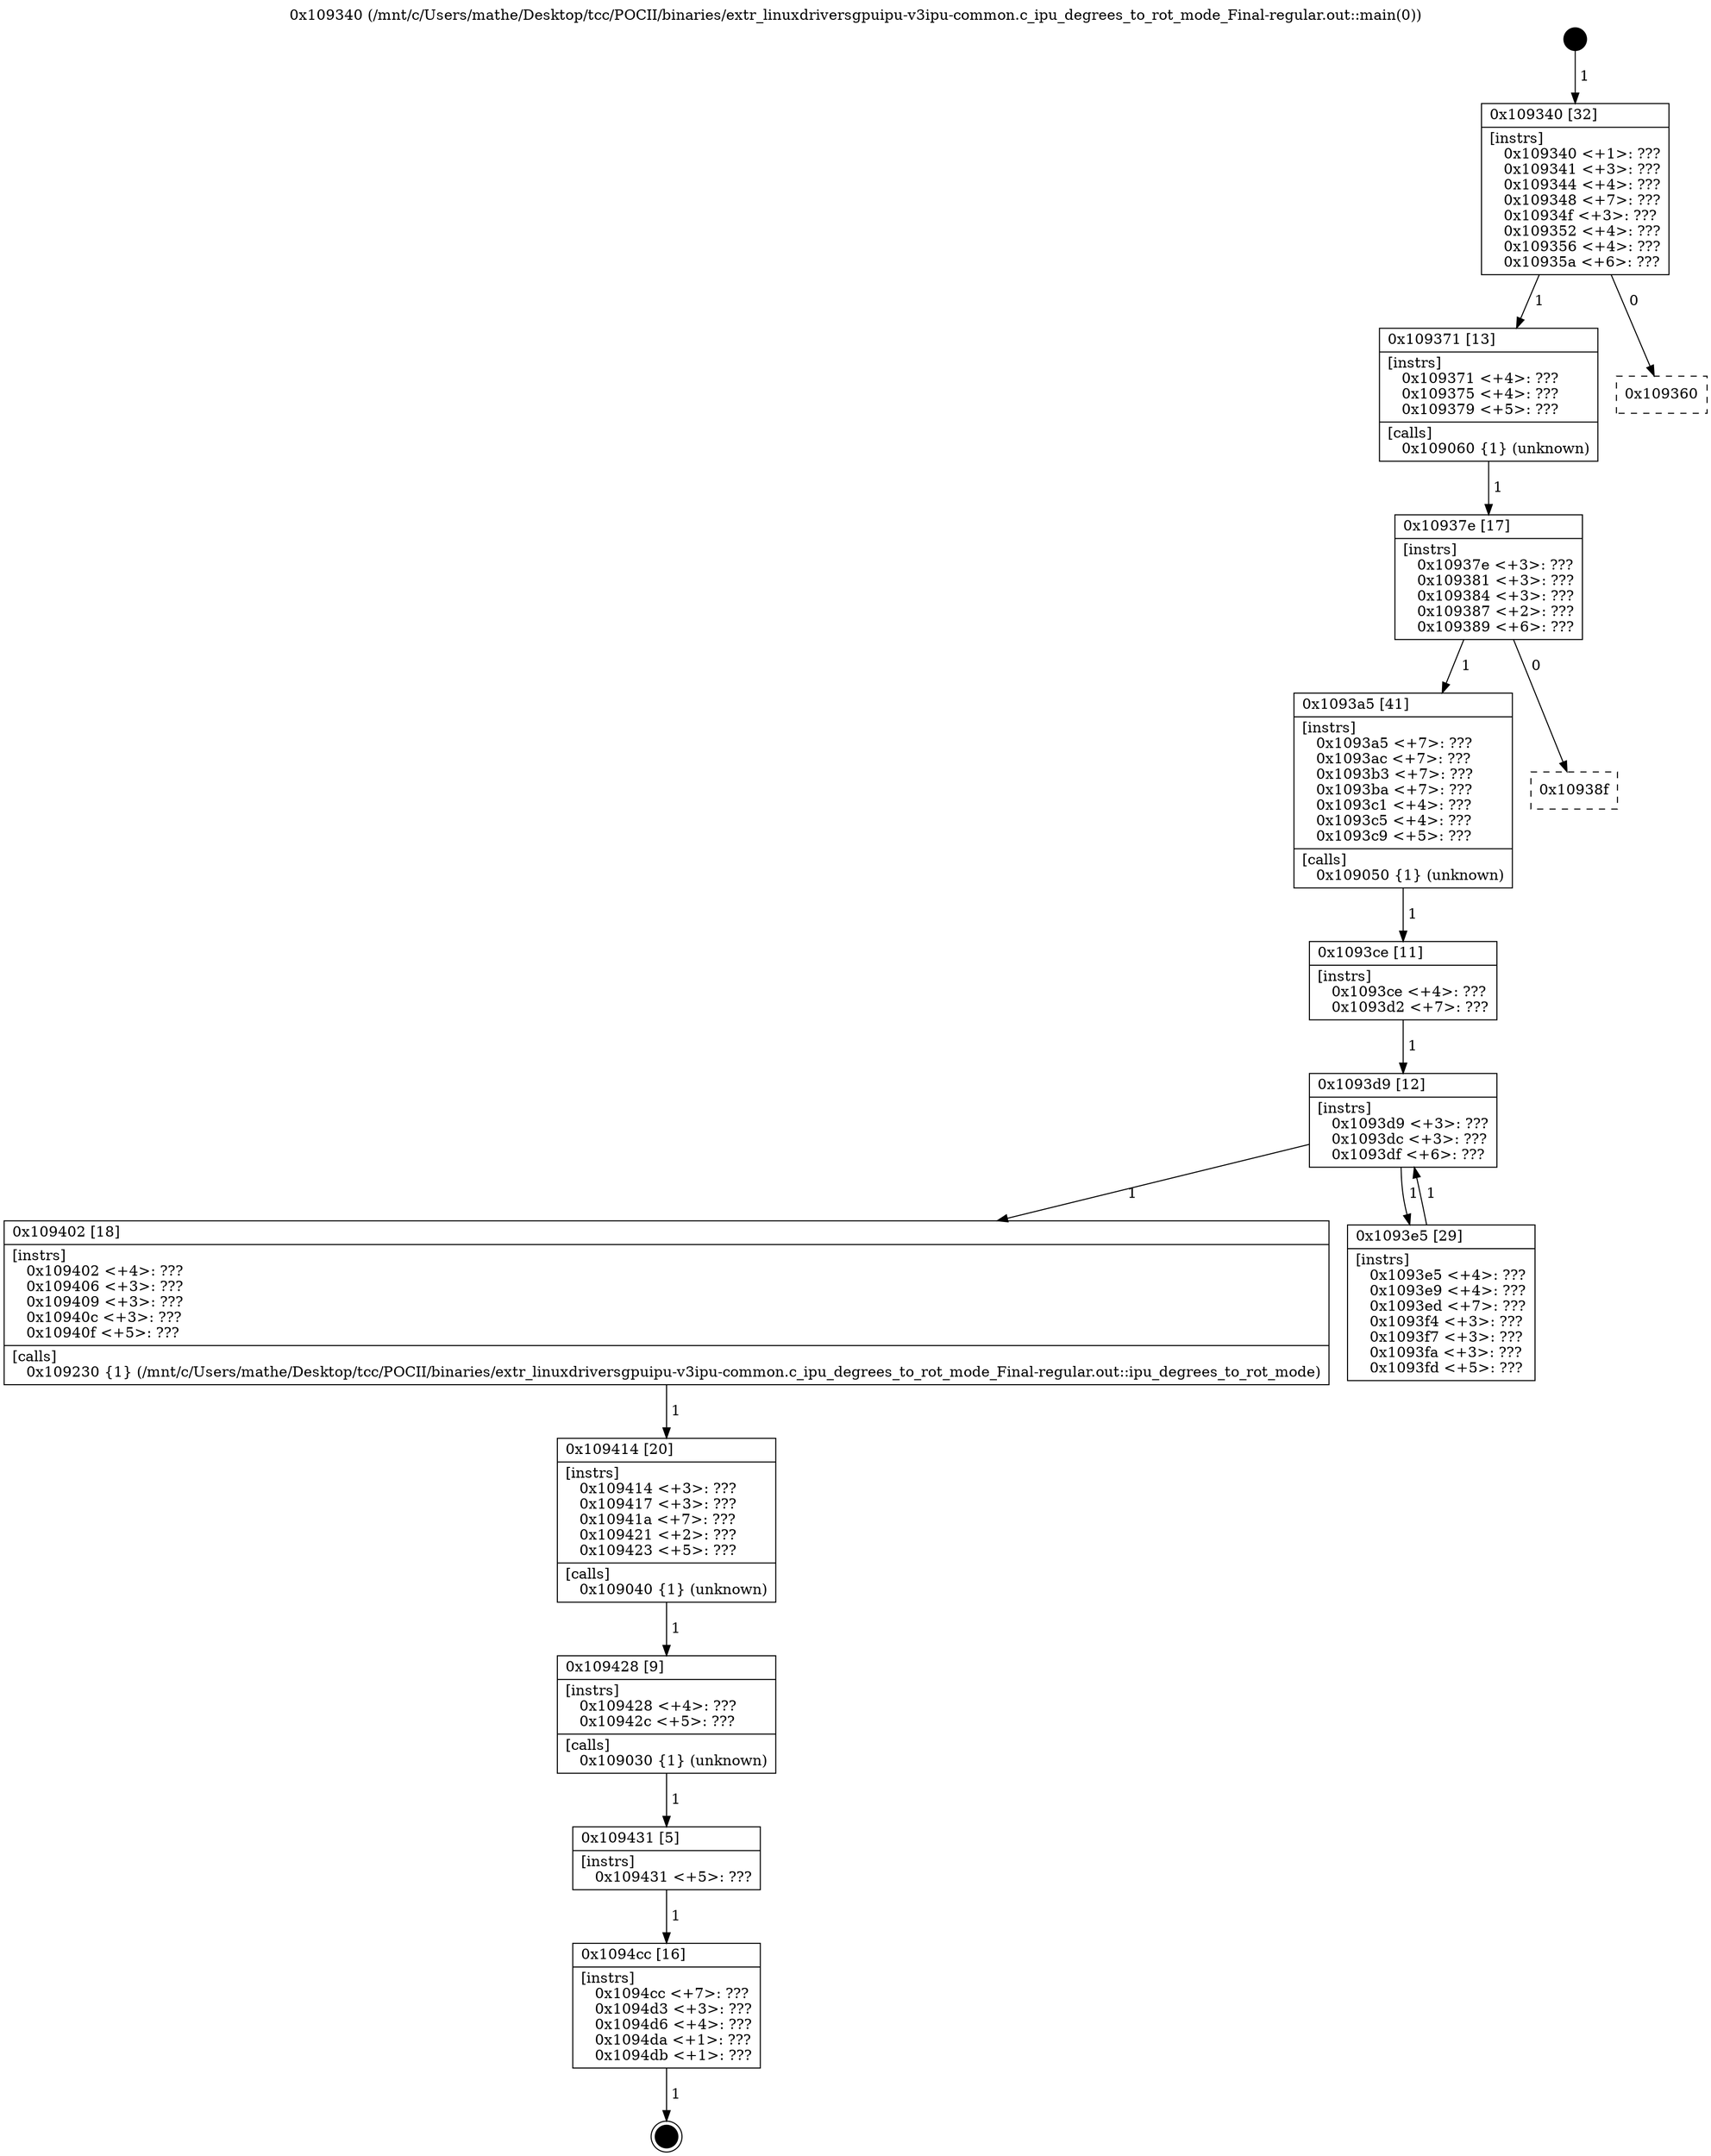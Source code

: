 digraph "0x109340" {
  label = "0x109340 (/mnt/c/Users/mathe/Desktop/tcc/POCII/binaries/extr_linuxdriversgpuipu-v3ipu-common.c_ipu_degrees_to_rot_mode_Final-regular.out::main(0))"
  labelloc = "t"
  node[shape=record]

  Entry [label="",width=0.3,height=0.3,shape=circle,fillcolor=black,style=filled]
  "0x109340" [label="{
     0x109340 [32]\l
     | [instrs]\l
     &nbsp;&nbsp;0x109340 \<+1\>: ???\l
     &nbsp;&nbsp;0x109341 \<+3\>: ???\l
     &nbsp;&nbsp;0x109344 \<+4\>: ???\l
     &nbsp;&nbsp;0x109348 \<+7\>: ???\l
     &nbsp;&nbsp;0x10934f \<+3\>: ???\l
     &nbsp;&nbsp;0x109352 \<+4\>: ???\l
     &nbsp;&nbsp;0x109356 \<+4\>: ???\l
     &nbsp;&nbsp;0x10935a \<+6\>: ???\l
  }"]
  "0x109371" [label="{
     0x109371 [13]\l
     | [instrs]\l
     &nbsp;&nbsp;0x109371 \<+4\>: ???\l
     &nbsp;&nbsp;0x109375 \<+4\>: ???\l
     &nbsp;&nbsp;0x109379 \<+5\>: ???\l
     | [calls]\l
     &nbsp;&nbsp;0x109060 \{1\} (unknown)\l
  }"]
  "0x109360" [label="{
     0x109360\l
  }", style=dashed]
  "0x10937e" [label="{
     0x10937e [17]\l
     | [instrs]\l
     &nbsp;&nbsp;0x10937e \<+3\>: ???\l
     &nbsp;&nbsp;0x109381 \<+3\>: ???\l
     &nbsp;&nbsp;0x109384 \<+3\>: ???\l
     &nbsp;&nbsp;0x109387 \<+2\>: ???\l
     &nbsp;&nbsp;0x109389 \<+6\>: ???\l
  }"]
  "0x1093a5" [label="{
     0x1093a5 [41]\l
     | [instrs]\l
     &nbsp;&nbsp;0x1093a5 \<+7\>: ???\l
     &nbsp;&nbsp;0x1093ac \<+7\>: ???\l
     &nbsp;&nbsp;0x1093b3 \<+7\>: ???\l
     &nbsp;&nbsp;0x1093ba \<+7\>: ???\l
     &nbsp;&nbsp;0x1093c1 \<+4\>: ???\l
     &nbsp;&nbsp;0x1093c5 \<+4\>: ???\l
     &nbsp;&nbsp;0x1093c9 \<+5\>: ???\l
     | [calls]\l
     &nbsp;&nbsp;0x109050 \{1\} (unknown)\l
  }"]
  "0x10938f" [label="{
     0x10938f\l
  }", style=dashed]
  "0x1093d9" [label="{
     0x1093d9 [12]\l
     | [instrs]\l
     &nbsp;&nbsp;0x1093d9 \<+3\>: ???\l
     &nbsp;&nbsp;0x1093dc \<+3\>: ???\l
     &nbsp;&nbsp;0x1093df \<+6\>: ???\l
  }"]
  "0x109402" [label="{
     0x109402 [18]\l
     | [instrs]\l
     &nbsp;&nbsp;0x109402 \<+4\>: ???\l
     &nbsp;&nbsp;0x109406 \<+3\>: ???\l
     &nbsp;&nbsp;0x109409 \<+3\>: ???\l
     &nbsp;&nbsp;0x10940c \<+3\>: ???\l
     &nbsp;&nbsp;0x10940f \<+5\>: ???\l
     | [calls]\l
     &nbsp;&nbsp;0x109230 \{1\} (/mnt/c/Users/mathe/Desktop/tcc/POCII/binaries/extr_linuxdriversgpuipu-v3ipu-common.c_ipu_degrees_to_rot_mode_Final-regular.out::ipu_degrees_to_rot_mode)\l
  }"]
  "0x1093e5" [label="{
     0x1093e5 [29]\l
     | [instrs]\l
     &nbsp;&nbsp;0x1093e5 \<+4\>: ???\l
     &nbsp;&nbsp;0x1093e9 \<+4\>: ???\l
     &nbsp;&nbsp;0x1093ed \<+7\>: ???\l
     &nbsp;&nbsp;0x1093f4 \<+3\>: ???\l
     &nbsp;&nbsp;0x1093f7 \<+3\>: ???\l
     &nbsp;&nbsp;0x1093fa \<+3\>: ???\l
     &nbsp;&nbsp;0x1093fd \<+5\>: ???\l
  }"]
  "0x1093ce" [label="{
     0x1093ce [11]\l
     | [instrs]\l
     &nbsp;&nbsp;0x1093ce \<+4\>: ???\l
     &nbsp;&nbsp;0x1093d2 \<+7\>: ???\l
  }"]
  "0x109414" [label="{
     0x109414 [20]\l
     | [instrs]\l
     &nbsp;&nbsp;0x109414 \<+3\>: ???\l
     &nbsp;&nbsp;0x109417 \<+3\>: ???\l
     &nbsp;&nbsp;0x10941a \<+7\>: ???\l
     &nbsp;&nbsp;0x109421 \<+2\>: ???\l
     &nbsp;&nbsp;0x109423 \<+5\>: ???\l
     | [calls]\l
     &nbsp;&nbsp;0x109040 \{1\} (unknown)\l
  }"]
  "0x109428" [label="{
     0x109428 [9]\l
     | [instrs]\l
     &nbsp;&nbsp;0x109428 \<+4\>: ???\l
     &nbsp;&nbsp;0x10942c \<+5\>: ???\l
     | [calls]\l
     &nbsp;&nbsp;0x109030 \{1\} (unknown)\l
  }"]
  "0x109431" [label="{
     0x109431 [5]\l
     | [instrs]\l
     &nbsp;&nbsp;0x109431 \<+5\>: ???\l
  }"]
  "0x1094cc" [label="{
     0x1094cc [16]\l
     | [instrs]\l
     &nbsp;&nbsp;0x1094cc \<+7\>: ???\l
     &nbsp;&nbsp;0x1094d3 \<+3\>: ???\l
     &nbsp;&nbsp;0x1094d6 \<+4\>: ???\l
     &nbsp;&nbsp;0x1094da \<+1\>: ???\l
     &nbsp;&nbsp;0x1094db \<+1\>: ???\l
  }"]
  Exit [label="",width=0.3,height=0.3,shape=circle,fillcolor=black,style=filled,peripheries=2]
  Entry -> "0x109340" [label=" 1"]
  "0x109340" -> "0x109371" [label=" 1"]
  "0x109340" -> "0x109360" [label=" 0"]
  "0x109371" -> "0x10937e" [label=" 1"]
  "0x10937e" -> "0x1093a5" [label=" 1"]
  "0x10937e" -> "0x10938f" [label=" 0"]
  "0x1093a5" -> "0x1093ce" [label=" 1"]
  "0x1093d9" -> "0x109402" [label=" 1"]
  "0x1093d9" -> "0x1093e5" [label=" 1"]
  "0x1093ce" -> "0x1093d9" [label=" 1"]
  "0x1093e5" -> "0x1093d9" [label=" 1"]
  "0x109402" -> "0x109414" [label=" 1"]
  "0x109414" -> "0x109428" [label=" 1"]
  "0x109428" -> "0x109431" [label=" 1"]
  "0x109431" -> "0x1094cc" [label=" 1"]
  "0x1094cc" -> Exit [label=" 1"]
}
